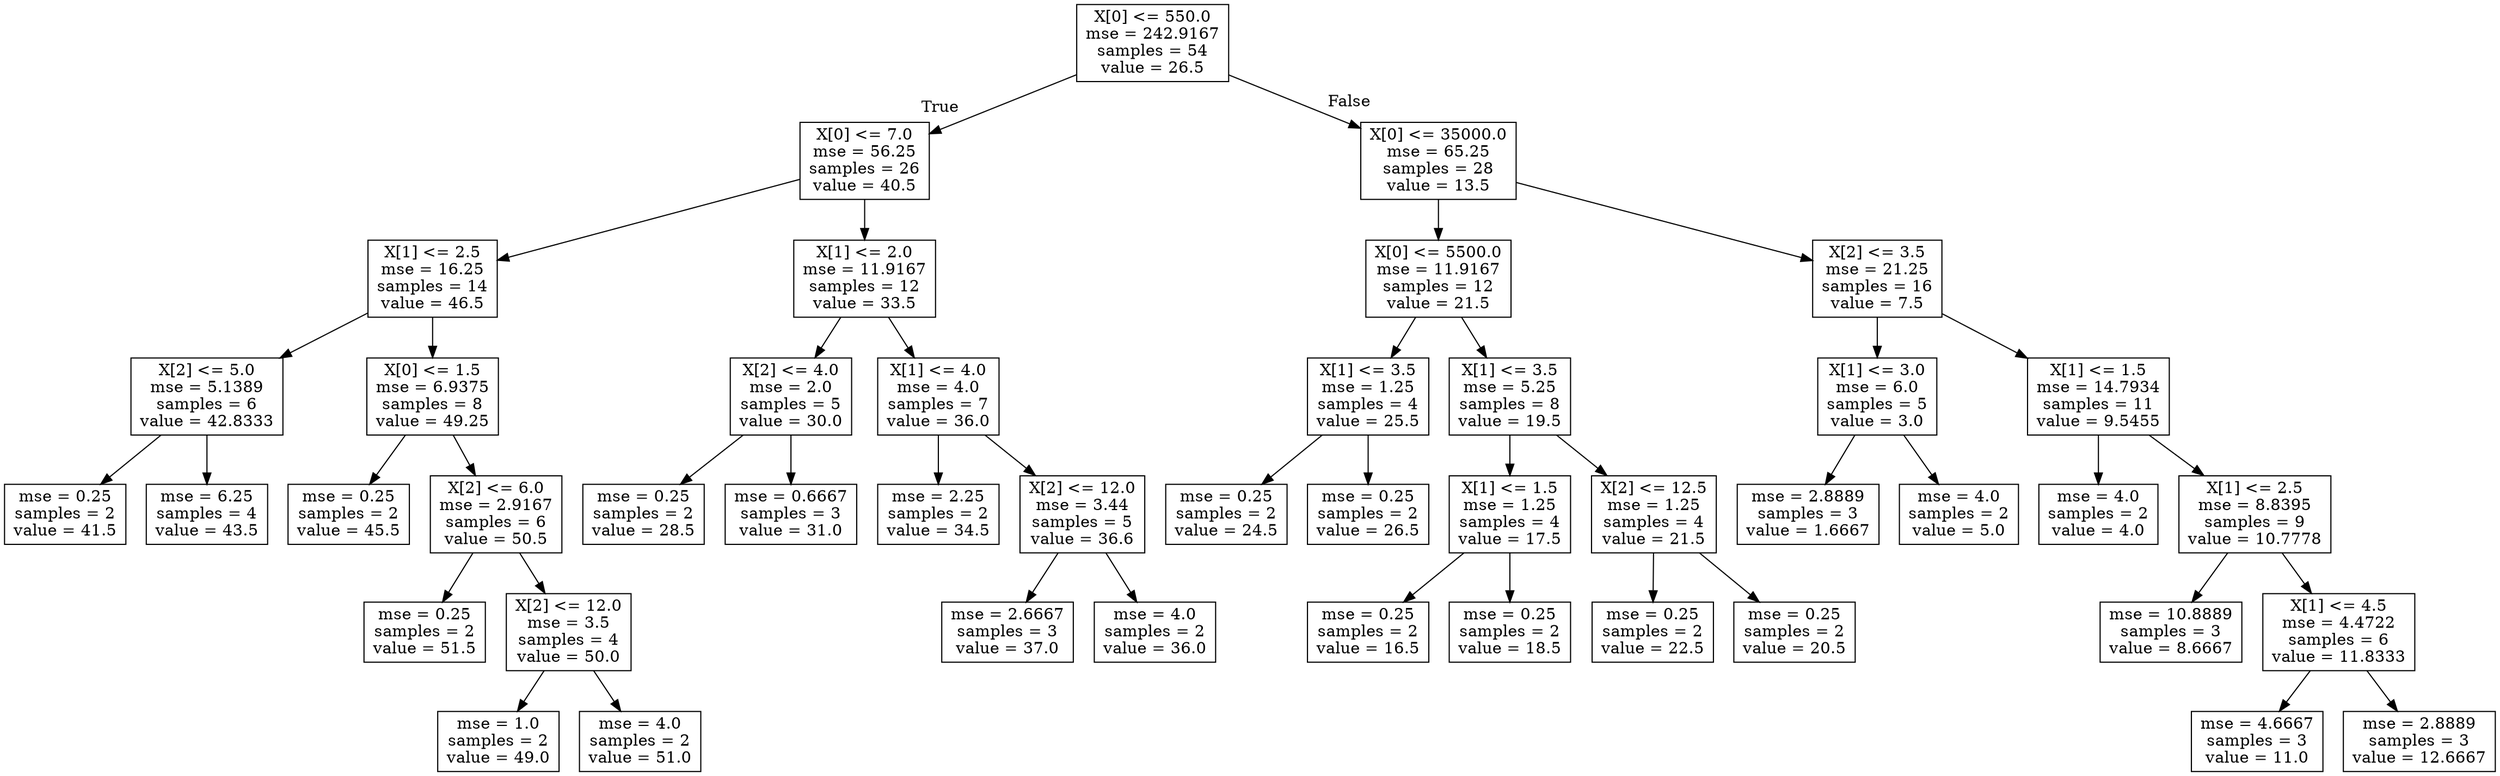 digraph Tree {
node [shape=box] ;
0 [label="X[0] <= 550.0\nmse = 242.9167\nsamples = 54\nvalue = 26.5"] ;
1 [label="X[0] <= 7.0\nmse = 56.25\nsamples = 26\nvalue = 40.5"] ;
0 -> 1 [labeldistance=2.5, labelangle=45, headlabel="True"] ;
2 [label="X[1] <= 2.5\nmse = 16.25\nsamples = 14\nvalue = 46.5"] ;
1 -> 2 ;
3 [label="X[2] <= 5.0\nmse = 5.1389\nsamples = 6\nvalue = 42.8333"] ;
2 -> 3 ;
4 [label="mse = 0.25\nsamples = 2\nvalue = 41.5"] ;
3 -> 4 ;
5 [label="mse = 6.25\nsamples = 4\nvalue = 43.5"] ;
3 -> 5 ;
6 [label="X[0] <= 1.5\nmse = 6.9375\nsamples = 8\nvalue = 49.25"] ;
2 -> 6 ;
7 [label="mse = 0.25\nsamples = 2\nvalue = 45.5"] ;
6 -> 7 ;
8 [label="X[2] <= 6.0\nmse = 2.9167\nsamples = 6\nvalue = 50.5"] ;
6 -> 8 ;
9 [label="mse = 0.25\nsamples = 2\nvalue = 51.5"] ;
8 -> 9 ;
10 [label="X[2] <= 12.0\nmse = 3.5\nsamples = 4\nvalue = 50.0"] ;
8 -> 10 ;
11 [label="mse = 1.0\nsamples = 2\nvalue = 49.0"] ;
10 -> 11 ;
12 [label="mse = 4.0\nsamples = 2\nvalue = 51.0"] ;
10 -> 12 ;
13 [label="X[1] <= 2.0\nmse = 11.9167\nsamples = 12\nvalue = 33.5"] ;
1 -> 13 ;
14 [label="X[2] <= 4.0\nmse = 2.0\nsamples = 5\nvalue = 30.0"] ;
13 -> 14 ;
15 [label="mse = 0.25\nsamples = 2\nvalue = 28.5"] ;
14 -> 15 ;
16 [label="mse = 0.6667\nsamples = 3\nvalue = 31.0"] ;
14 -> 16 ;
17 [label="X[1] <= 4.0\nmse = 4.0\nsamples = 7\nvalue = 36.0"] ;
13 -> 17 ;
18 [label="mse = 2.25\nsamples = 2\nvalue = 34.5"] ;
17 -> 18 ;
19 [label="X[2] <= 12.0\nmse = 3.44\nsamples = 5\nvalue = 36.6"] ;
17 -> 19 ;
20 [label="mse = 2.6667\nsamples = 3\nvalue = 37.0"] ;
19 -> 20 ;
21 [label="mse = 4.0\nsamples = 2\nvalue = 36.0"] ;
19 -> 21 ;
22 [label="X[0] <= 35000.0\nmse = 65.25\nsamples = 28\nvalue = 13.5"] ;
0 -> 22 [labeldistance=2.5, labelangle=-45, headlabel="False"] ;
23 [label="X[0] <= 5500.0\nmse = 11.9167\nsamples = 12\nvalue = 21.5"] ;
22 -> 23 ;
24 [label="X[1] <= 3.5\nmse = 1.25\nsamples = 4\nvalue = 25.5"] ;
23 -> 24 ;
25 [label="mse = 0.25\nsamples = 2\nvalue = 24.5"] ;
24 -> 25 ;
26 [label="mse = 0.25\nsamples = 2\nvalue = 26.5"] ;
24 -> 26 ;
27 [label="X[1] <= 3.5\nmse = 5.25\nsamples = 8\nvalue = 19.5"] ;
23 -> 27 ;
28 [label="X[1] <= 1.5\nmse = 1.25\nsamples = 4\nvalue = 17.5"] ;
27 -> 28 ;
29 [label="mse = 0.25\nsamples = 2\nvalue = 16.5"] ;
28 -> 29 ;
30 [label="mse = 0.25\nsamples = 2\nvalue = 18.5"] ;
28 -> 30 ;
31 [label="X[2] <= 12.5\nmse = 1.25\nsamples = 4\nvalue = 21.5"] ;
27 -> 31 ;
32 [label="mse = 0.25\nsamples = 2\nvalue = 22.5"] ;
31 -> 32 ;
33 [label="mse = 0.25\nsamples = 2\nvalue = 20.5"] ;
31 -> 33 ;
34 [label="X[2] <= 3.5\nmse = 21.25\nsamples = 16\nvalue = 7.5"] ;
22 -> 34 ;
35 [label="X[1] <= 3.0\nmse = 6.0\nsamples = 5\nvalue = 3.0"] ;
34 -> 35 ;
36 [label="mse = 2.8889\nsamples = 3\nvalue = 1.6667"] ;
35 -> 36 ;
37 [label="mse = 4.0\nsamples = 2\nvalue = 5.0"] ;
35 -> 37 ;
38 [label="X[1] <= 1.5\nmse = 14.7934\nsamples = 11\nvalue = 9.5455"] ;
34 -> 38 ;
39 [label="mse = 4.0\nsamples = 2\nvalue = 4.0"] ;
38 -> 39 ;
40 [label="X[1] <= 2.5\nmse = 8.8395\nsamples = 9\nvalue = 10.7778"] ;
38 -> 40 ;
41 [label="mse = 10.8889\nsamples = 3\nvalue = 8.6667"] ;
40 -> 41 ;
42 [label="X[1] <= 4.5\nmse = 4.4722\nsamples = 6\nvalue = 11.8333"] ;
40 -> 42 ;
43 [label="mse = 4.6667\nsamples = 3\nvalue = 11.0"] ;
42 -> 43 ;
44 [label="mse = 2.8889\nsamples = 3\nvalue = 12.6667"] ;
42 -> 44 ;
}